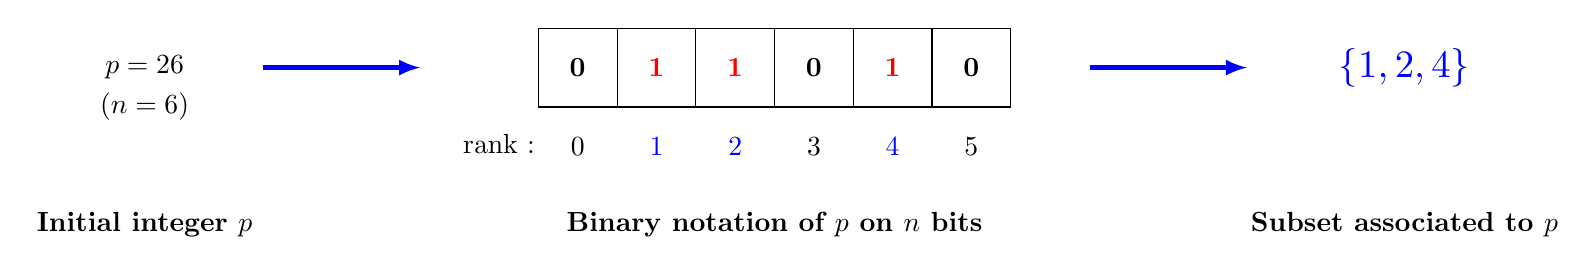 \begin{tikzpicture}



\draw (0,0) grid ++(6,1);

\node at(-5,0.5) {$p = 26$};
\node at(-5,0) {$(n = 6)$};

\node at(-5,-1.5) {\bf Initial integer $p$};

\draw[->,>=latex,ultra thick, blue] (-3.5,0.5)--++(2,0);

\node at (0.5,0.5) {\bf 0};
\node[red] at (1.5,0.5) {\bf 1};
\node[red] at (2.5,0.5) {\bf 1};
\node at (3.5,0.5) {\bf 0};
\node[red] at (4.5,0.5) {\bf 1};
\node at (5.5,0.5) {\bf 0};

\node at (-0.5,-0.47) {rank : };
\node at (0.5,-0.5) {0};
\node[blue] at (1.5,-0.5) {1};
\node[blue] at (2.5,-0.5) {2};
\node at (3.5,-0.5) {3};
\node[blue] at (4.5,-0.5) {4};
\node at (5.5,-0.5) {5};

\node at(3,-1.5) {\bf Binary notation of $p$ on $n$ bits};


\draw[->,>=latex,ultra thick, blue] (7,0.5)--++(2,0);

\node[scale=1.4,blue] at (11,0.5) {$\{1,2,4\}$};

\node at(11,-1.5) {\bf Subset associated to $p$};


\end{tikzpicture}